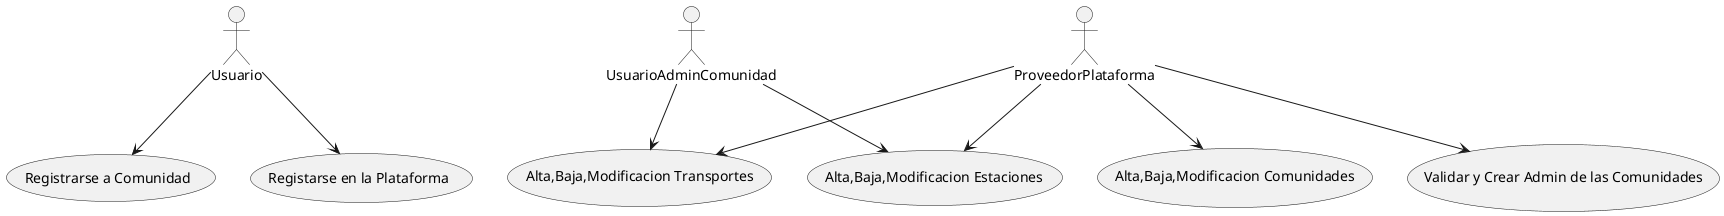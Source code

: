 @startuml



Usuario --> (Registrarse a Comunidad)
Usuario --> (Registarse en la Plataforma)

UsuarioAdminComunidad --> (Alta,Baja,Modificacion Transportes)
UsuarioAdminComunidad --> (Alta,Baja,Modificacion Estaciones)


ProveedorPlataforma --> (Alta,Baja,Modificacion Comunidades)
ProveedorPlataforma --> (Validar y Crear Admin de las Comunidades)
ProveedorPlataforma --> (Alta,Baja,Modificacion Transportes)
ProveedorPlataforma --> (Alta,Baja,Modificacion Estaciones)



@enduml